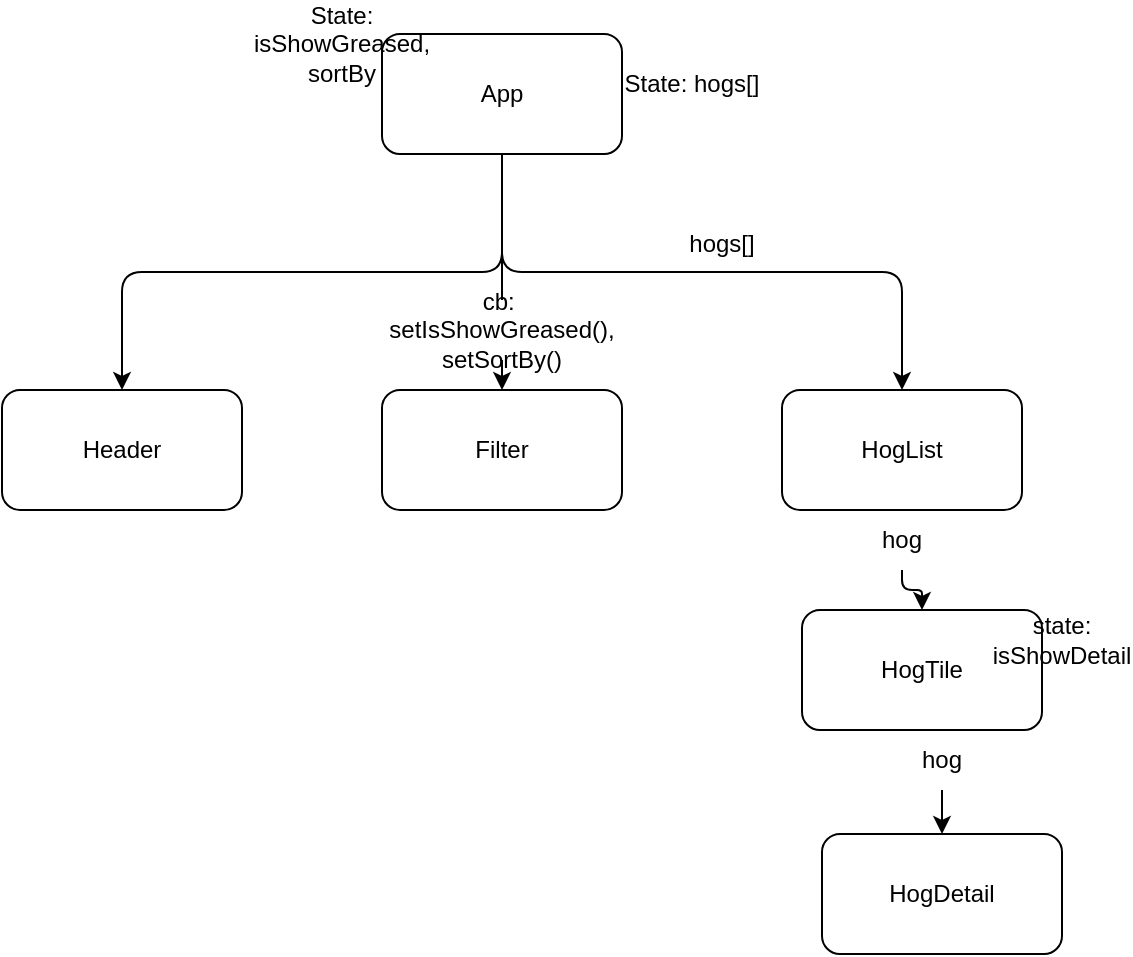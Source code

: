 <mxfile>
    <diagram id="AoVU2VyoSV4fhXLpAAuz" name="Page-1">
        <mxGraphModel dx="658" dy="490" grid="1" gridSize="10" guides="1" tooltips="1" connect="1" arrows="1" fold="1" page="1" pageScale="1" pageWidth="850" pageHeight="1100" math="0" shadow="0">
            <root>
                <mxCell id="0"/>
                <mxCell id="1" parent="0"/>
                <mxCell id="8" style="edgeStyle=orthogonalEdgeStyle;html=1;exitX=0.5;exitY=1;exitDx=0;exitDy=0;entryX=0.5;entryY=0;entryDx=0;entryDy=0;" edge="1" parent="1" source="2" target="3">
                    <mxGeometry relative="1" as="geometry"/>
                </mxCell>
                <mxCell id="9" style="edgeStyle=orthogonalEdgeStyle;html=1;exitX=0.5;exitY=1;exitDx=0;exitDy=0;entryX=0.5;entryY=0;entryDx=0;entryDy=0;startArrow=none;" edge="1" parent="1" source="22" target="4">
                    <mxGeometry relative="1" as="geometry"/>
                </mxCell>
                <mxCell id="10" style="edgeStyle=orthogonalEdgeStyle;html=1;exitX=0.5;exitY=1;exitDx=0;exitDy=0;entryX=0.5;entryY=0;entryDx=0;entryDy=0;" edge="1" parent="1" source="2" target="5">
                    <mxGeometry relative="1" as="geometry">
                        <mxPoint x="610" y="170" as="targetPoint"/>
                    </mxGeometry>
                </mxCell>
                <mxCell id="2" value="App" style="rounded=1;whiteSpace=wrap;html=1;" vertex="1" parent="1">
                    <mxGeometry x="350" y="60" width="120" height="60" as="geometry"/>
                </mxCell>
                <mxCell id="3" value="Header" style="rounded=1;whiteSpace=wrap;html=1;" vertex="1" parent="1">
                    <mxGeometry x="160" y="238" width="120" height="60" as="geometry"/>
                </mxCell>
                <mxCell id="4" value="Filter" style="rounded=1;whiteSpace=wrap;html=1;" vertex="1" parent="1">
                    <mxGeometry x="350" y="238" width="120" height="60" as="geometry"/>
                </mxCell>
                <mxCell id="11" style="edgeStyle=orthogonalEdgeStyle;html=1;exitX=0.5;exitY=1;exitDx=0;exitDy=0;entryX=0.5;entryY=0;entryDx=0;entryDy=0;startArrow=none;" edge="1" parent="1" source="15" target="6">
                    <mxGeometry relative="1" as="geometry"/>
                </mxCell>
                <mxCell id="5" value="HogList" style="rounded=1;whiteSpace=wrap;html=1;" vertex="1" parent="1">
                    <mxGeometry x="550" y="238" width="120" height="60" as="geometry"/>
                </mxCell>
                <mxCell id="12" style="edgeStyle=orthogonalEdgeStyle;html=1;exitX=0.5;exitY=1;exitDx=0;exitDy=0;entryX=0.5;entryY=0;entryDx=0;entryDy=0;startArrow=none;" edge="1" parent="1" source="17" target="7">
                    <mxGeometry relative="1" as="geometry"/>
                </mxCell>
                <mxCell id="6" value="HogTile" style="rounded=1;whiteSpace=wrap;html=1;" vertex="1" parent="1">
                    <mxGeometry x="560" y="348" width="120" height="60" as="geometry"/>
                </mxCell>
                <mxCell id="7" value="HogDetail" style="rounded=1;whiteSpace=wrap;html=1;" vertex="1" parent="1">
                    <mxGeometry x="570" y="460" width="120" height="60" as="geometry"/>
                </mxCell>
                <mxCell id="13" value="State: hogs[]" style="text;html=1;strokeColor=none;fillColor=none;align=center;verticalAlign=middle;whiteSpace=wrap;rounded=0;" vertex="1" parent="1">
                    <mxGeometry x="440" y="70" width="130" height="30" as="geometry"/>
                </mxCell>
                <mxCell id="14" value="hogs[]" style="text;html=1;strokeColor=none;fillColor=none;align=center;verticalAlign=middle;whiteSpace=wrap;rounded=0;" vertex="1" parent="1">
                    <mxGeometry x="490" y="150" width="60" height="30" as="geometry"/>
                </mxCell>
                <mxCell id="16" value="" style="edgeStyle=orthogonalEdgeStyle;html=1;exitX=0.5;exitY=1;exitDx=0;exitDy=0;entryX=0.5;entryY=0;entryDx=0;entryDy=0;endArrow=none;" edge="1" parent="1" source="5" target="15">
                    <mxGeometry relative="1" as="geometry">
                        <mxPoint x="610" y="298" as="sourcePoint"/>
                        <mxPoint x="630" y="338" as="targetPoint"/>
                    </mxGeometry>
                </mxCell>
                <mxCell id="15" value="hog" style="text;html=1;strokeColor=none;fillColor=none;align=center;verticalAlign=middle;whiteSpace=wrap;rounded=0;" vertex="1" parent="1">
                    <mxGeometry x="580" y="298" width="60" height="30" as="geometry"/>
                </mxCell>
                <mxCell id="18" value="" style="edgeStyle=orthogonalEdgeStyle;html=1;exitX=0.5;exitY=1;exitDx=0;exitDy=0;entryX=0.5;entryY=0;entryDx=0;entryDy=0;endArrow=none;" edge="1" parent="1" source="6" target="17">
                    <mxGeometry relative="1" as="geometry">
                        <mxPoint x="630" y="398" as="sourcePoint"/>
                        <mxPoint x="630" y="448" as="targetPoint"/>
                    </mxGeometry>
                </mxCell>
                <mxCell id="17" value="hog" style="text;html=1;strokeColor=none;fillColor=none;align=center;verticalAlign=middle;whiteSpace=wrap;rounded=0;" vertex="1" parent="1">
                    <mxGeometry x="600" y="408" width="60" height="30" as="geometry"/>
                </mxCell>
                <mxCell id="19" value="State: isShowGreased,&lt;br&gt;sortBy" style="text;html=1;strokeColor=none;fillColor=none;align=center;verticalAlign=middle;whiteSpace=wrap;rounded=0;" vertex="1" parent="1">
                    <mxGeometry x="300" y="50" width="60" height="30" as="geometry"/>
                </mxCell>
                <mxCell id="21" value="" style="edgeStyle=orthogonalEdgeStyle;html=1;exitX=0.5;exitY=1;exitDx=0;exitDy=0;entryX=0.5;entryY=0;entryDx=0;entryDy=0;endArrow=none;" edge="1" parent="1" source="2" target="22">
                    <mxGeometry relative="1" as="geometry">
                        <mxPoint x="410" y="120" as="sourcePoint"/>
                        <mxPoint x="410" y="238" as="targetPoint"/>
                    </mxGeometry>
                </mxCell>
                <mxCell id="22" value="cb:&amp;nbsp;&lt;br&gt;setIsShowGreased(),&lt;br&gt;setSortBy()" style="text;html=1;strokeColor=none;fillColor=none;align=center;verticalAlign=middle;whiteSpace=wrap;rounded=0;" vertex="1" parent="1">
                    <mxGeometry x="380" y="193" width="60" height="30" as="geometry"/>
                </mxCell>
                <mxCell id="23" value="state: isShowDetail" style="text;html=1;strokeColor=none;fillColor=none;align=center;verticalAlign=middle;whiteSpace=wrap;rounded=0;" vertex="1" parent="1">
                    <mxGeometry x="660" y="348" width="60" height="30" as="geometry"/>
                </mxCell>
            </root>
        </mxGraphModel>
    </diagram>
</mxfile>